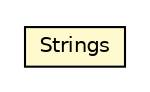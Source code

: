 #!/usr/local/bin/dot
#
# Class diagram 
# Generated by UMLGraph version R5_6-24-gf6e263 (http://www.umlgraph.org/)
#

digraph G {
	edge [fontname="Helvetica",fontsize=10,labelfontname="Helvetica",labelfontsize=10];
	node [fontname="Helvetica",fontsize=10,shape=plaintext];
	nodesep=0.25;
	ranksep=0.5;
	// io.werval.util.Strings
	c35551 [label=<<table title="io.werval.util.Strings" border="0" cellborder="1" cellspacing="0" cellpadding="2" port="p" bgcolor="lemonChiffon" href="./Strings.html">
		<tr><td><table border="0" cellspacing="0" cellpadding="1">
<tr><td align="center" balign="center"> Strings </td></tr>
		</table></td></tr>
		</table>>, URL="./Strings.html", fontname="Helvetica", fontcolor="black", fontsize=10.0];
}

